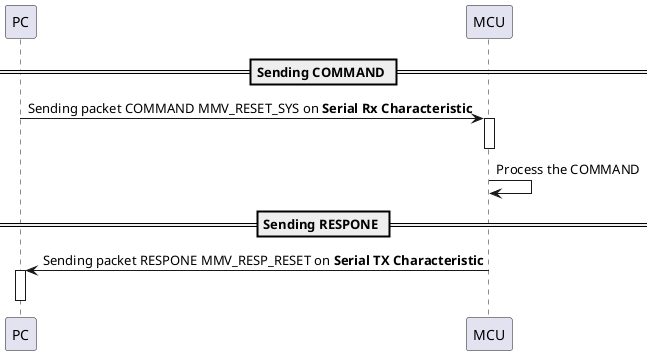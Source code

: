 @startuml command 8

== Sending COMMAND ==
PC -> MCU: Sending packet COMMAND MMV_RESET_SYS on **Serial Rx Characteristic**
Activate MCU
Deactivate MCU
MCU -> MCU: Process the COMMAND
== Sending RESPONE == 
MCU -> PC: Sending packet RESPONE MMV_RESP_RESET on **Serial TX Characteristic**
Activate PC
Deactivate PC

@enduml
